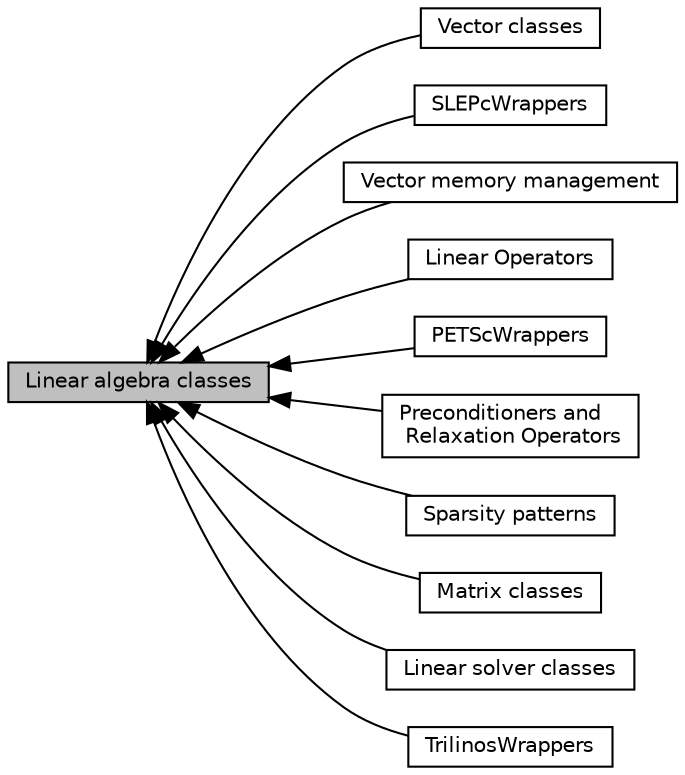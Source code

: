 digraph "Linear algebra classes"
{
  edge [fontname="Helvetica",fontsize="10",labelfontname="Helvetica",labelfontsize="10"];
  node [fontname="Helvetica",fontsize="10",shape=box];
  rankdir=LR;
  Node11 [label="Vector classes",height=0.2,width=0.4,color="black", fillcolor="white", style="filled",URL="$group__Vectors.html",tooltip="Here, we list all the classes that satisfy the VectorType concept and may be used in linear solvers (..."];
  Node6 [label="SLEPcWrappers",height=0.2,width=0.4,color="black", fillcolor="white", style="filled",URL="$group__SLEPcWrappers.html",tooltip="The classes in this module are wrappers around functionality provided by the SLEPc library...."];
  Node10 [label="Vector memory management",height=0.2,width=0.4,color="black", fillcolor="white", style="filled",URL="$group__VMemory.html",tooltip="This module groups a few classes that are used to avoid allocating and deallocating vectors over and ..."];
  Node2 [label="Linear Operators",height=0.2,width=0.4,color="black", fillcolor="white", style="filled",URL="$group__LAOperators.html",tooltip="deal.II includes support for describing linear transformations in a very general way...."];
  Node1 [label="Linear algebra classes",height=0.2,width=0.4,color="black", fillcolor="grey75", style="filled", fontcolor="black",tooltip="This module contains classes that involve linear algebra, i.e., those associated with matrices,..."];
  Node4 [label="PETScWrappers",height=0.2,width=0.4,color="black", fillcolor="white", style="filled",URL="$group__PETScWrappers.html",tooltip="The classes in this module are wrappers around functionality provided by the PETSc library...."];
  Node5 [label="Preconditioners and\l Relaxation Operators",height=0.2,width=0.4,color="black", fillcolor="white", style="filled",URL="$group__Preconditioners.html",tooltip=" "];
  Node8 [label="Sparsity patterns",height=0.2,width=0.4,color="black", fillcolor="white", style="filled",URL="$group__Sparsity.html",tooltip="Almost all finite element formulations lead to matrices that are \"sparse\", i.e., for which the number..."];
  Node3 [label="Matrix classes",height=0.2,width=0.4,color="black", fillcolor="white", style="filled",URL="$group__Matrices.html",tooltip="deal.II comes with a number of different matrix classes, tailored to the various purposes for which m..."];
  Node7 [label="Linear solver classes",height=0.2,width=0.4,color="black", fillcolor="white", style="filled",URL="$group__Solvers.html",tooltip="This module groups iterative and direct solvers, eigenvalue solvers, and some control classes...."];
  Node9 [label="TrilinosWrappers",height=0.2,width=0.4,color="black", fillcolor="white", style="filled",URL="$group__TrilinosWrappers.html",tooltip="The classes in this module are wrappers around functionality provided by the Trilinos library...."];
  Node1->Node2 [shape=plaintext, dir="back", style="solid"];
  Node1->Node3 [shape=plaintext, dir="back", style="solid"];
  Node1->Node4 [shape=plaintext, dir="back", style="solid"];
  Node1->Node5 [shape=plaintext, dir="back", style="solid"];
  Node1->Node6 [shape=plaintext, dir="back", style="solid"];
  Node1->Node7 [shape=plaintext, dir="back", style="solid"];
  Node1->Node8 [shape=plaintext, dir="back", style="solid"];
  Node1->Node9 [shape=plaintext, dir="back", style="solid"];
  Node1->Node10 [shape=plaintext, dir="back", style="solid"];
  Node1->Node11 [shape=plaintext, dir="back", style="solid"];
}
